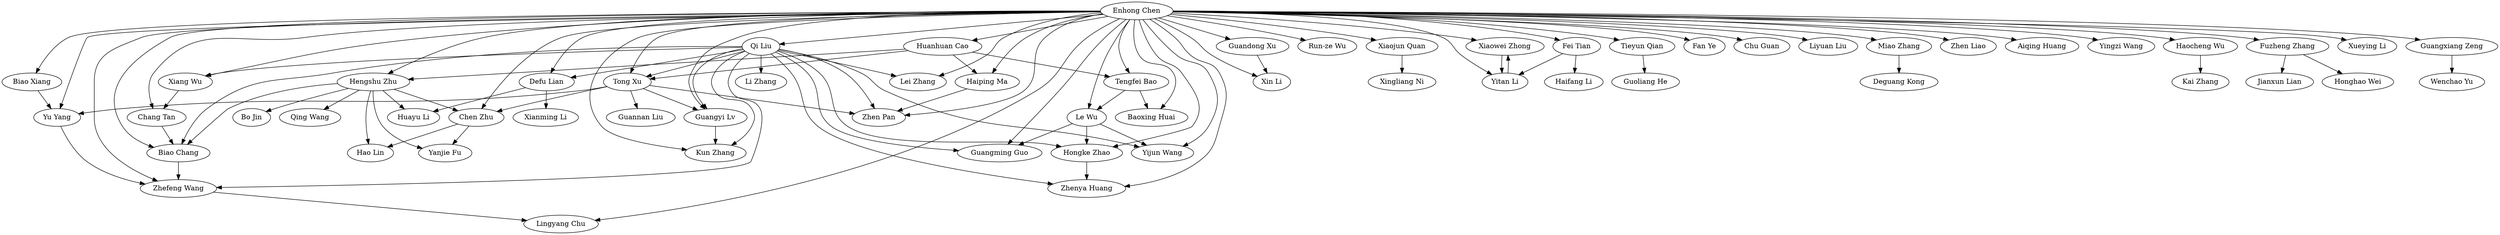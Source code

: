 strict digraph G{
"Enhong Chen" -> "Kun Zhang"
"Enhong Chen" -> "Chang Tan"
"Enhong Chen" -> "Guandong Xu"
"Enhong Chen" -> "Run-ze Wu"
"Enhong Chen" -> "Xiang Wu"
"Enhong Chen" -> "Xiaojun Quan"
"Enhong Chen" -> "Baoxing Huai"
"Enhong Chen" -> "Xiaowei Zhong"
"Enhong Chen" -> "Chen Zhu"
"Enhong Chen" -> "Lingyang Chu"
"Enhong Chen" -> "Yitan Li"
"Enhong Chen" -> "Yu Yang"
"Enhong Chen" -> "Biao Chang"
"Enhong Chen" -> "Zhenya Huang"
"Enhong Chen" -> "Tieyun Qian"
"Enhong Chen" -> "Fan Ye"
"Enhong Chen" -> "Yijun Wang"
"Enhong Chen" -> "Xin Li"
"Enhong Chen" -> "Guangyi Lv"
"Enhong Chen" -> "Zhen Pan"
"Enhong Chen" -> "Chu Guan"
"Enhong Chen" -> "Fei Tian"
"Enhong Chen" -> "Guangming Guo"
"Enhong Chen" -> "Liyuan Liu"
"Enhong Chen" -> "Lei Zhang"
"Enhong Chen" -> "Miao Zhang"
"Enhong Chen" -> "Qi Liu"
"Enhong Chen" -> "Hengshu Zhu"
"Qi Liu" -> "Yijun Wang"
"Qi Liu" -> "Zhefeng Wang"
"Zhefeng Wang" -> "Lingyang Chu"
"Enhong Chen" -> "Tong Xu"
"Enhong Chen" -> "Hongke Zhao"
"Enhong Chen" -> "Zhen Liao"
"Guandong Xu" -> "Xin Li"
"Guangyi Lv" -> "Kun Zhang"
"Enhong Chen" -> "Aiqing Huang"
"Enhong Chen" -> "Yingzi Wang"
"Enhong Chen" -> "Tengfei Bao"
"Enhong Chen" -> "Le Wu"
"Enhong Chen" -> "Huanhuan Cao"
"Enhong Chen" -> "Haocheng Wu"
"Haocheng Wu" -> "Kai Zhang"
"Enhong Chen" -> "Biao Xiang"
"Huanhuan Cao" -> "Tong Xu"
"Hengshu Zhu" -> "Biao Chang"
"Enhong Chen" -> "Zhefeng Wang"
"Tong Xu" -> "Guangyi Lv"
"Tong Xu" -> "Guannan Liu"
"Enhong Chen" -> "Fuzheng Zhang"
"Enhong Chen" -> "Xueying Li"
"Xiang Wu" -> "Chang Tan"
"Enhong Chen" -> "Guangxiang Zeng"
"Hongke Zhao" -> "Zhenya Huang"
"Enhong Chen" -> "Defu Lian"
"Defu Lian" -> "Xianming Li"
"Qi Liu" -> "Hongke Zhao"
"Enhong Chen" -> "Haiping Ma"
"Qi Liu" -> "Kun Zhang"
"Tieyun Qian" -> "Guoliang He"
"Le Wu" -> "Yijun Wang"
"Qi Liu" -> "Zhen Pan"
"Tengfei Bao" -> "Le Wu"
"Xiaojun Quan" -> "Xingliang Ni"
"Chen Zhu" -> "Hao Lin"
"Hengshu Zhu" -> "Bo Jin"
"Hengshu Zhu" -> "Chen Zhu"
"Le Wu" -> "Guangming Guo"
"Xiaowei Zhong" -> "Yitan Li"
"Tong Xu" -> "Zhen Pan"
"Hengshu Zhu" -> "Hao Lin"
"Tong Xu" -> "Chen Zhu"
"Fei Tian" -> "Haifang Li"
"Yitan Li" -> "Xiaowei Zhong"
"Qi Liu" -> "Tong Xu"
"Qi Liu" -> "Guangyi Lv"
"Biao Xiang" -> "Yu Yang"
"Tengfei Bao" -> "Baoxing Huai"
"Fuzheng Zhang" -> "Honghao Wei"
"Miao Zhang" -> "Deguang Kong"
"Tong Xu" -> "Yu Yang"
"Biao Chang" -> "Zhefeng Wang"
"Huanhuan Cao" -> "Tengfei Bao"
"Qi Liu" -> "Guangming Guo"
"Le Wu" -> "Hongke Zhao"
"Qi Liu" -> "Zhenya Huang"
"Chang Tan" -> "Biao Chang"
"Defu Lian" -> "Huayu Li"
"Chen Zhu" -> "Yanjie Fu"
"Huanhuan Cao" -> "Haiping Ma"
"Qi Liu" -> "Li Zhang"
"Qi Liu" -> "Biao Chang"
"Qi Liu" -> "Lei Zhang"
"Qi Liu" -> "Defu Lian"
"Haiping Ma" -> "Zhen Pan"
"Hengshu Zhu" -> "Qing Wang"
"Hengshu Zhu" -> "Huayu Li"
"Yu Yang" -> "Zhefeng Wang"
"Hengshu Zhu" -> "Yanjie Fu"
"Fuzheng Zhang" -> "Jianxun Lian"
"Fei Tian" -> "Yitan Li"
"Guangxiang Zeng" -> "Wenchao Yu"
"Huanhuan Cao" -> "Hengshu Zhu"
"Qi Liu" -> "Xiang Wu"
"Hengshu Zhu" -> "Chen Zhu"
}
